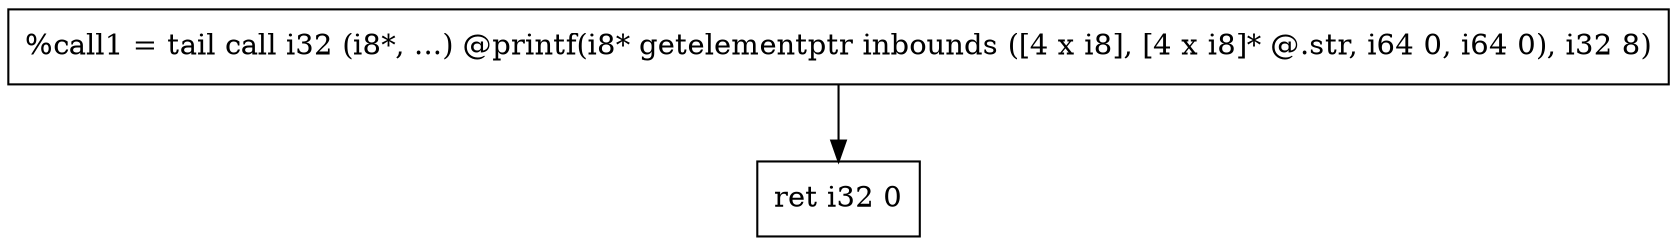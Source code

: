 digraph "CDFG for'main' function" {
	Node0x5618a60389b8[shape=record, label="  %call1 = tail call i32 (i8*, ...) @printf(i8* getelementptr inbounds ([4 x i8], [4 x i8]* @.str, i64 0, i64 0), i32 8)"]
	Node0x5618a6031638[shape=record, label="  ret i32 0"]
	Node0x5618a60389b8 -> Node0x5618a6031638
edge [color=red]
}
